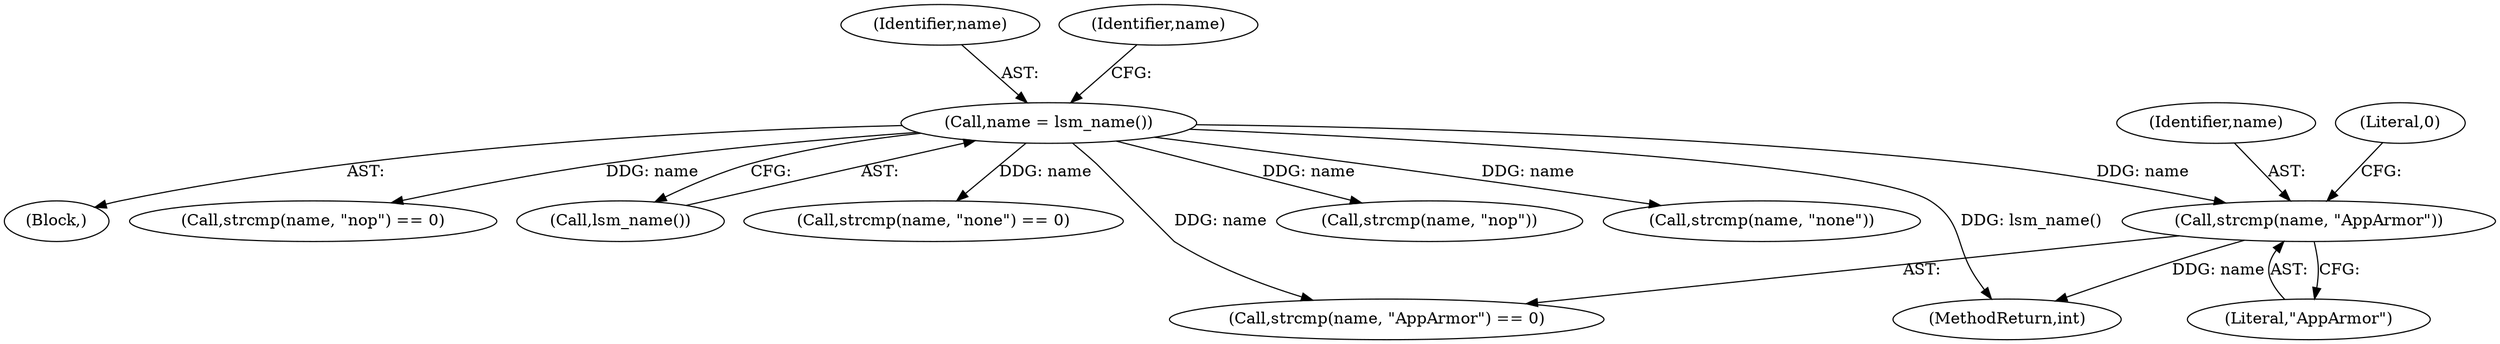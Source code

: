 digraph "0_lxc_81f466d05f2a89cb4f122ef7f593ff3f279b165c_0@API" {
"1000141" [label="(Call,strcmp(name, \"AppArmor\"))"];
"1000120" [label="(Call,name = lsm_name())"];
"1000141" [label="(Call,strcmp(name, \"AppArmor\"))"];
"1000213" [label="(MethodReturn,int)"];
"1000122" [label="(Call,lsm_name())"];
"1000142" [label="(Identifier,name)"];
"1000121" [label="(Identifier,name)"];
"1000125" [label="(Call,strcmp(name, \"nop\"))"];
"1000120" [label="(Call,name = lsm_name())"];
"1000144" [label="(Literal,0)"];
"1000133" [label="(Call,strcmp(name, \"none\"))"];
"1000143" [label="(Literal,\"AppArmor\")"];
"1000107" [label="(Block,)"];
"1000124" [label="(Call,strcmp(name, \"nop\") == 0)"];
"1000126" [label="(Identifier,name)"];
"1000140" [label="(Call,strcmp(name, \"AppArmor\") == 0)"];
"1000132" [label="(Call,strcmp(name, \"none\") == 0)"];
"1000141" -> "1000140"  [label="AST: "];
"1000141" -> "1000143"  [label="CFG: "];
"1000142" -> "1000141"  [label="AST: "];
"1000143" -> "1000141"  [label="AST: "];
"1000144" -> "1000141"  [label="CFG: "];
"1000141" -> "1000213"  [label="DDG: name"];
"1000120" -> "1000141"  [label="DDG: name"];
"1000120" -> "1000107"  [label="AST: "];
"1000120" -> "1000122"  [label="CFG: "];
"1000121" -> "1000120"  [label="AST: "];
"1000122" -> "1000120"  [label="AST: "];
"1000126" -> "1000120"  [label="CFG: "];
"1000120" -> "1000213"  [label="DDG: lsm_name()"];
"1000120" -> "1000124"  [label="DDG: name"];
"1000120" -> "1000125"  [label="DDG: name"];
"1000120" -> "1000132"  [label="DDG: name"];
"1000120" -> "1000133"  [label="DDG: name"];
"1000120" -> "1000140"  [label="DDG: name"];
}
